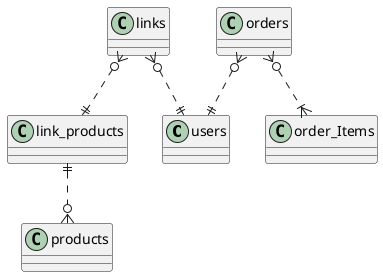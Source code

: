 @startuml
class users
class links
class products
class link_products
class orders
class order_Items

links}o..||users
links}o..||link_products
link_products||..o{products

orders}o..||users
orders}o..|{order_Items
@enduml

